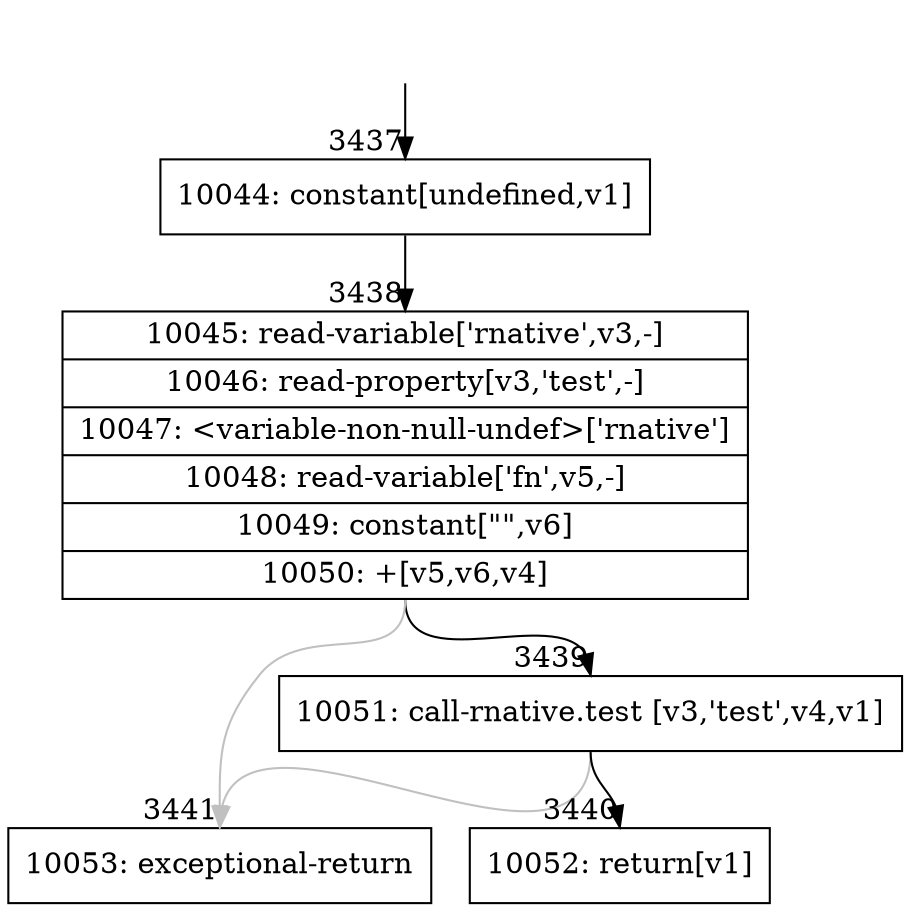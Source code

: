 digraph {
rankdir="TD"
BB_entry226[shape=none,label=""];
BB_entry226 -> BB3437 [tailport=s, headport=n, headlabel="    3437"]
BB3437 [shape=record label="{10044: constant[undefined,v1]}" ] 
BB3437 -> BB3438 [tailport=s, headport=n, headlabel="      3438"]
BB3438 [shape=record label="{10045: read-variable['rnative',v3,-]|10046: read-property[v3,'test',-]|10047: \<variable-non-null-undef\>['rnative']|10048: read-variable['fn',v5,-]|10049: constant[\"\",v6]|10050: +[v5,v6,v4]}" ] 
BB3438 -> BB3439 [tailport=s, headport=n, headlabel="      3439"]
BB3438 -> BB3441 [tailport=s, headport=n, color=gray, headlabel="      3441"]
BB3439 [shape=record label="{10051: call-rnative.test [v3,'test',v4,v1]}" ] 
BB3439 -> BB3440 [tailport=s, headport=n, headlabel="      3440"]
BB3439 -> BB3441 [tailport=s, headport=n, color=gray]
BB3440 [shape=record label="{10052: return[v1]}" ] 
BB3441 [shape=record label="{10053: exceptional-return}" ] 
//#$~ 3842
}

